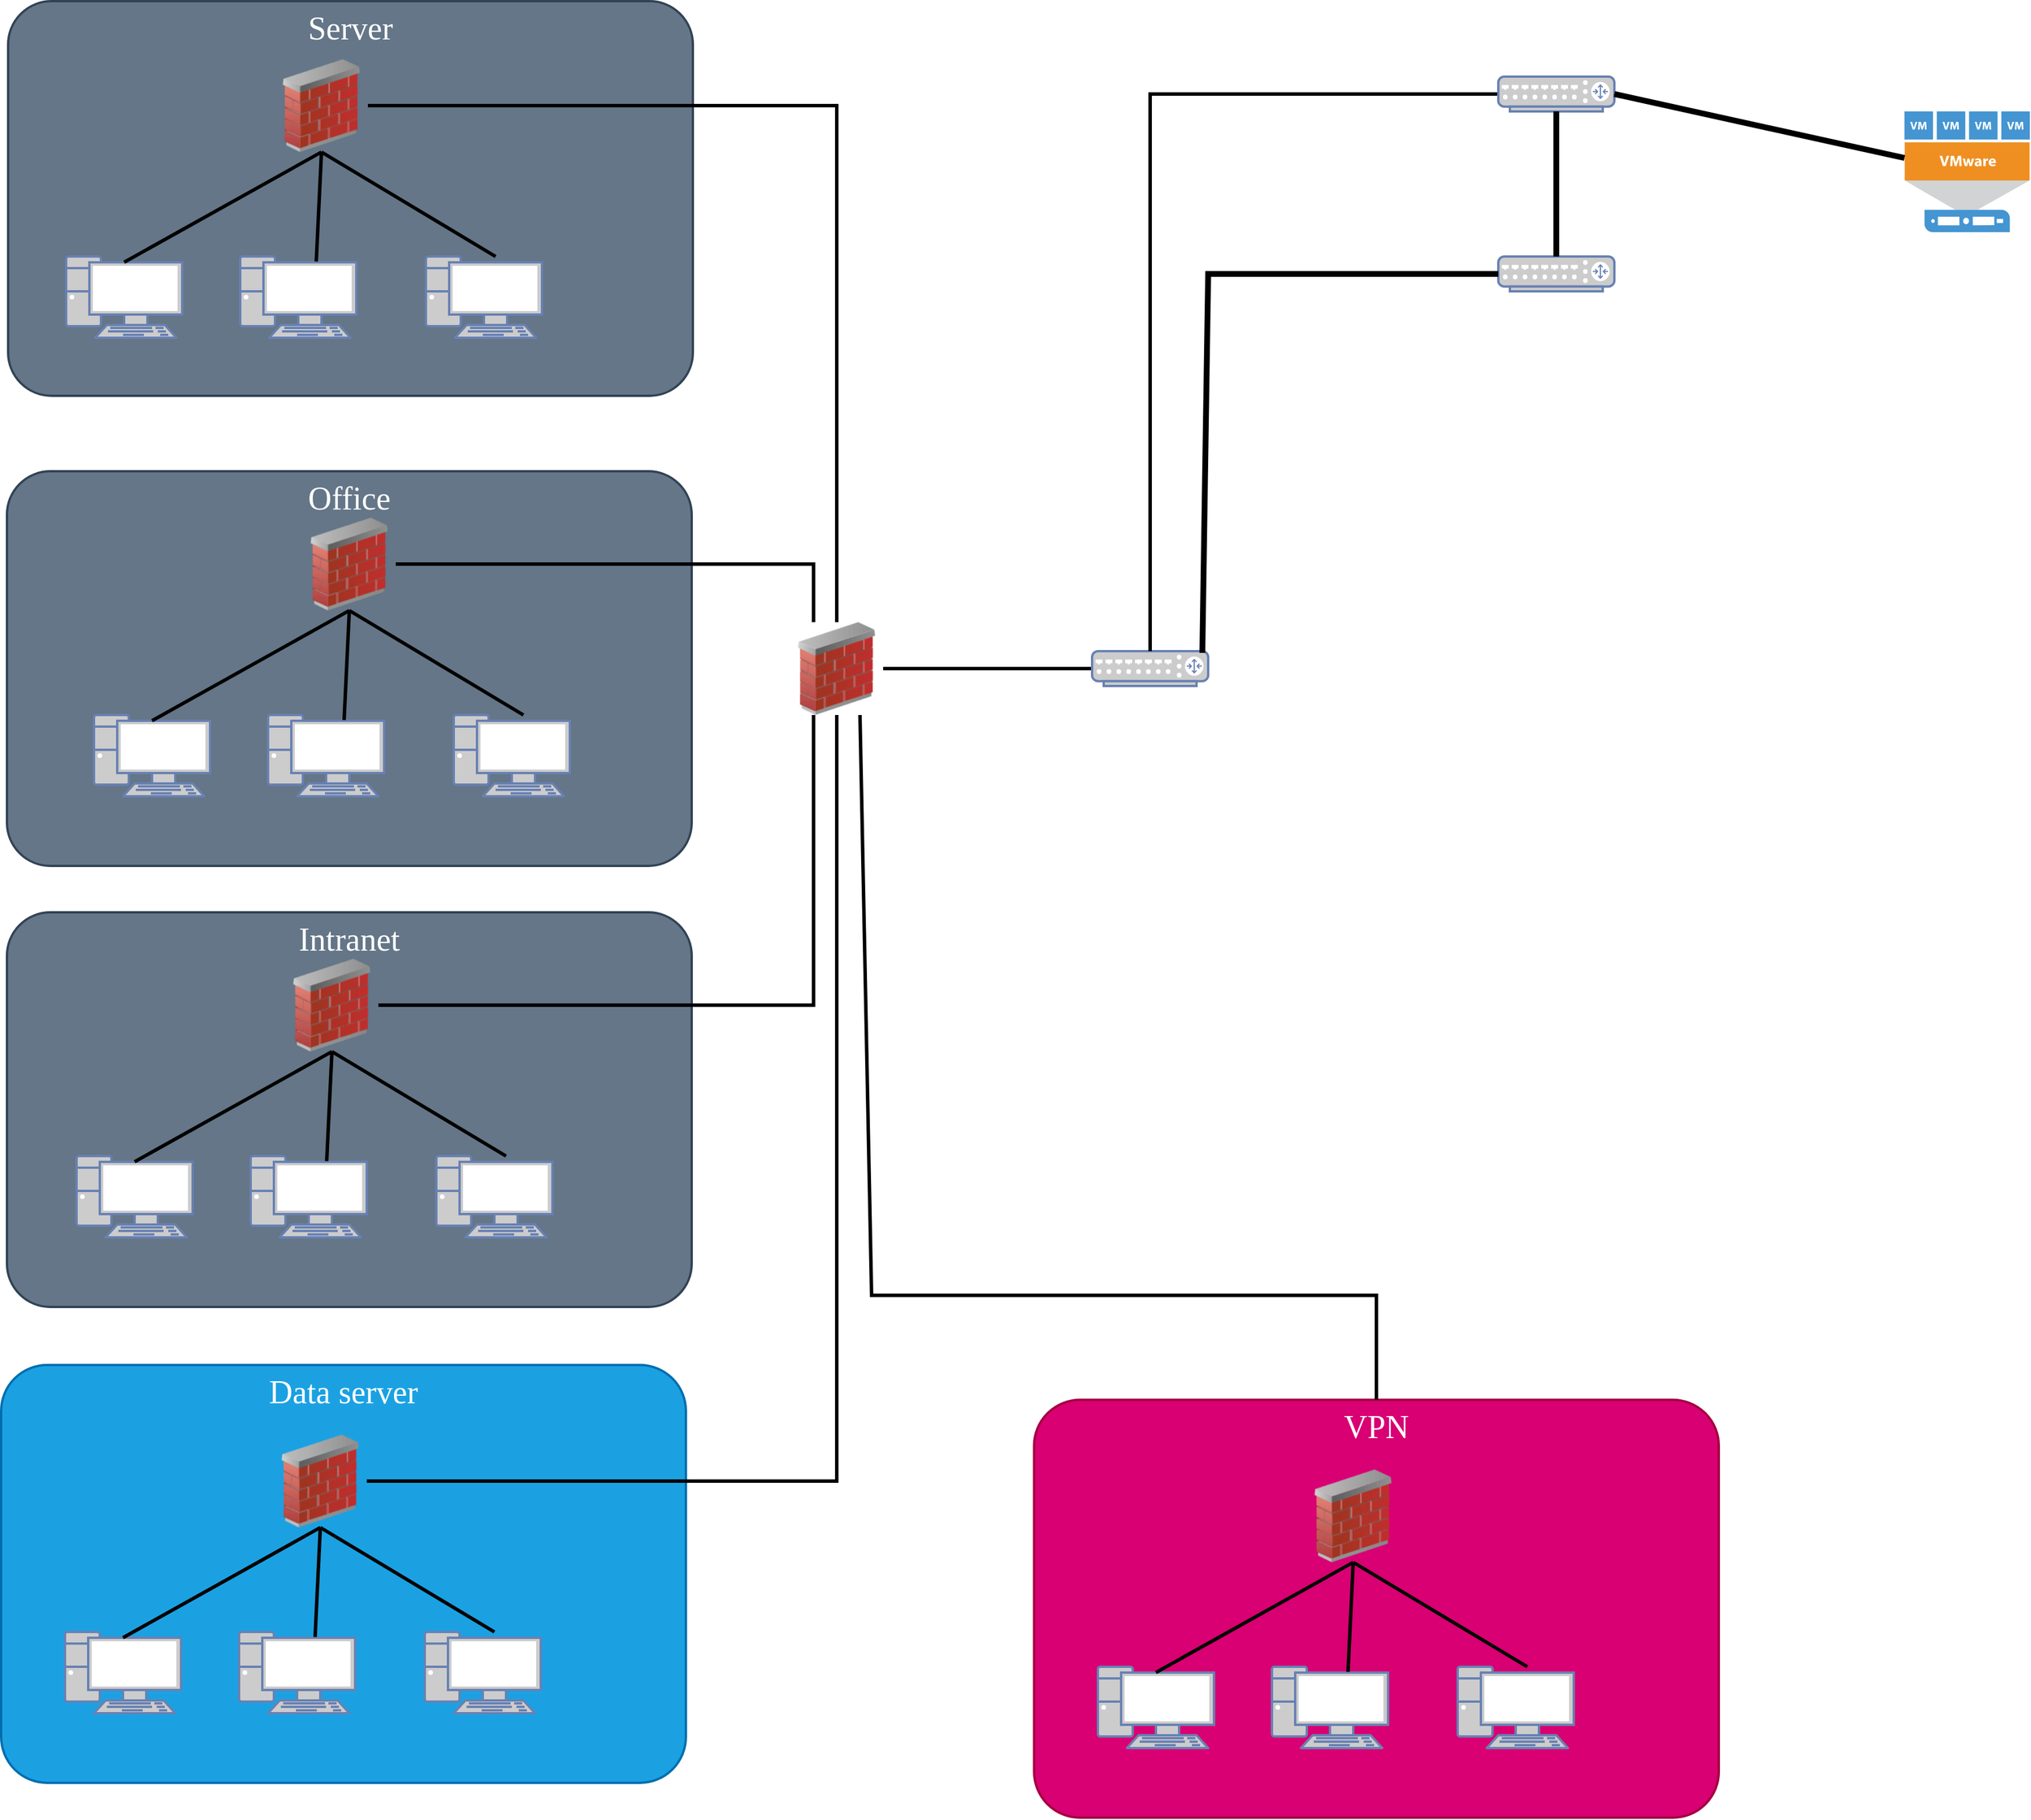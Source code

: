 <mxfile>
    <diagram name="Page-1" id="c37626ed-c26b-45fb-9056-f9ebc6bb27b6">
        <mxGraphModel dx="2270" dy="1482" grid="1" gridSize="10" guides="1" tooltips="1" connect="1" arrows="1" fold="1" page="1" pageScale="1" pageWidth="1100" pageHeight="850" background="none" math="0" shadow="0">
            <root>
                <mxCell id="0"/>
                <mxCell id="1" parent="0"/>
                <mxCell id="z0bDpxa67WknkqCjIjLZ-64" value="Server" style="rounded=1;whiteSpace=wrap;html=1;shadow=0;comic=0;strokeColor=#314354;strokeWidth=2;fillColor=#647687;fontFamily=Verdana;fontSize=28;fontColor=#ffffff;align=center;arcSize=11;verticalAlign=top;" parent="1" vertex="1">
                    <mxGeometry x="216" y="5" width="590" height="340" as="geometry"/>
                </mxCell>
                <mxCell id="z0bDpxa67WknkqCjIjLZ-62" value="Office" style="rounded=1;whiteSpace=wrap;html=1;shadow=0;comic=0;strokeColor=#314354;strokeWidth=2;fillColor=#647687;fontFamily=Verdana;fontSize=28;fontColor=#ffffff;align=center;arcSize=11;verticalAlign=top;" parent="1" vertex="1">
                    <mxGeometry x="215" y="410" width="590" height="340" as="geometry"/>
                </mxCell>
                <mxCell id="z0bDpxa67WknkqCjIjLZ-61" value="Intranet" style="rounded=1;whiteSpace=wrap;html=1;shadow=0;comic=0;strokeColor=#314354;strokeWidth=2;fillColor=#647687;fontFamily=Verdana;fontSize=28;fontColor=#ffffff;align=center;arcSize=11;verticalAlign=top;" parent="1" vertex="1">
                    <mxGeometry x="215" y="790" width="590" height="340" as="geometry"/>
                </mxCell>
                <mxCell id="z0bDpxa67WknkqCjIjLZ-60" value="Data server" style="rounded=1;whiteSpace=wrap;html=1;shadow=0;comic=0;strokeColor=#006EAF;strokeWidth=2;fillColor=#1ba1e2;fontFamily=Verdana;fontSize=28;align=center;arcSize=11;verticalAlign=top;fontColor=#ffffff;" parent="1" vertex="1">
                    <mxGeometry x="210" y="1180" width="590" height="360" as="geometry"/>
                </mxCell>
                <mxCell id="z0bDpxa67WknkqCjIjLZ-23" value="" style="image;html=1;image=img/lib/clip_art/networking/Firewall_02_128x128.png" parent="1" vertex="1">
                    <mxGeometry x="446" y="55" width="80" height="80" as="geometry"/>
                </mxCell>
                <mxCell id="z0bDpxa67WknkqCjIjLZ-25" value="" style="endArrow=none;html=1;rounded=0;strokeWidth=3;entryX=0.6;entryY=0;entryDx=0;entryDy=0;entryPerimeter=0;exitX=0.5;exitY=1;exitDx=0;exitDy=0;" parent="1" source="z0bDpxa67WknkqCjIjLZ-23" target="z0bDpxa67WknkqCjIjLZ-26" edge="1">
                    <mxGeometry width="50" height="50" relative="1" as="geometry">
                        <mxPoint x="-420" y="150" as="sourcePoint"/>
                        <mxPoint x="-370" y="210" as="targetPoint"/>
                    </mxGeometry>
                </mxCell>
                <mxCell id="z0bDpxa67WknkqCjIjLZ-26" value="" style="fontColor=#0066CC;verticalAlign=top;verticalLabelPosition=bottom;labelPosition=center;align=center;html=1;fillColor=#CCCCCC;strokeColor=#6881B3;gradientColor=none;gradientDirection=north;strokeWidth=2;shape=mxgraph.networks.pc;rounded=0;shadow=0;comic=0;" parent="1" vertex="1">
                    <mxGeometry x="576.0" y="225" width="100" height="70" as="geometry"/>
                </mxCell>
                <mxCell id="z0bDpxa67WknkqCjIjLZ-28" value="" style="fontColor=#0066CC;verticalAlign=top;verticalLabelPosition=bottom;labelPosition=center;align=center;html=1;fillColor=#CCCCCC;strokeColor=#6881B3;gradientColor=none;gradientDirection=north;strokeWidth=2;shape=mxgraph.networks.pc;rounded=0;shadow=0;comic=0;" parent="1" vertex="1">
                    <mxGeometry x="416.0" y="225" width="100" height="70" as="geometry"/>
                </mxCell>
                <mxCell id="z0bDpxa67WknkqCjIjLZ-29" value="" style="fontColor=#0066CC;verticalAlign=top;verticalLabelPosition=bottom;labelPosition=center;align=center;html=1;fillColor=#CCCCCC;strokeColor=#6881B3;gradientColor=none;gradientDirection=north;strokeWidth=2;shape=mxgraph.networks.pc;rounded=0;shadow=0;comic=0;" parent="1" vertex="1">
                    <mxGeometry x="266.0" y="225" width="100" height="70" as="geometry"/>
                </mxCell>
                <mxCell id="z0bDpxa67WknkqCjIjLZ-30" value="" style="endArrow=none;html=1;rounded=0;strokeWidth=3;entryX=0.5;entryY=0.07;entryDx=0;entryDy=0;entryPerimeter=0;exitX=0.5;exitY=1;exitDx=0;exitDy=0;" parent="1" source="z0bDpxa67WknkqCjIjLZ-23" target="z0bDpxa67WknkqCjIjLZ-29" edge="1">
                    <mxGeometry width="50" height="50" relative="1" as="geometry">
                        <mxPoint x="-650" y="80" as="sourcePoint"/>
                        <mxPoint x="-280" y="250" as="targetPoint"/>
                    </mxGeometry>
                </mxCell>
                <mxCell id="z0bDpxa67WknkqCjIjLZ-31" value="" style="endArrow=none;html=1;rounded=0;strokeWidth=3;exitX=0.5;exitY=1;exitDx=0;exitDy=0;entryX=0.655;entryY=0.062;entryDx=0;entryDy=0;entryPerimeter=0;" parent="1" source="z0bDpxa67WknkqCjIjLZ-23" target="z0bDpxa67WknkqCjIjLZ-28" edge="1">
                    <mxGeometry width="50" height="50" relative="1" as="geometry">
                        <mxPoint x="-650" y="80" as="sourcePoint"/>
                        <mxPoint x="-540" y="240" as="targetPoint"/>
                    </mxGeometry>
                </mxCell>
                <mxCell id="z0bDpxa67WknkqCjIjLZ-32" value="" style="image;html=1;image=img/lib/clip_art/networking/Firewall_02_128x128.png" parent="1" vertex="1">
                    <mxGeometry x="890" y="540" width="80" height="80" as="geometry"/>
                </mxCell>
                <mxCell id="z0bDpxa67WknkqCjIjLZ-33" value="" style="image;html=1;image=img/lib/clip_art/networking/Firewall_02_128x128.png" parent="1" vertex="1">
                    <mxGeometry x="470" y="450" width="80" height="80" as="geometry"/>
                </mxCell>
                <mxCell id="z0bDpxa67WknkqCjIjLZ-34" value="" style="endArrow=none;html=1;rounded=0;strokeWidth=3;entryX=0.6;entryY=0;entryDx=0;entryDy=0;entryPerimeter=0;exitX=0.5;exitY=1;exitDx=0;exitDy=0;" parent="1" source="z0bDpxa67WknkqCjIjLZ-33" target="z0bDpxa67WknkqCjIjLZ-35" edge="1">
                    <mxGeometry width="50" height="50" relative="1" as="geometry">
                        <mxPoint x="255" y="440" as="sourcePoint"/>
                        <mxPoint x="305" y="500" as="targetPoint"/>
                    </mxGeometry>
                </mxCell>
                <mxCell id="z0bDpxa67WknkqCjIjLZ-35" value="" style="fontColor=#0066CC;verticalAlign=top;verticalLabelPosition=bottom;labelPosition=center;align=center;html=1;fillColor=#CCCCCC;strokeColor=#6881B3;gradientColor=none;gradientDirection=north;strokeWidth=2;shape=mxgraph.networks.pc;rounded=0;shadow=0;comic=0;" parent="1" vertex="1">
                    <mxGeometry x="600.0" y="620" width="100" height="70" as="geometry"/>
                </mxCell>
                <mxCell id="z0bDpxa67WknkqCjIjLZ-36" value="" style="fontColor=#0066CC;verticalAlign=top;verticalLabelPosition=bottom;labelPosition=center;align=center;html=1;fillColor=#CCCCCC;strokeColor=#6881B3;gradientColor=none;gradientDirection=north;strokeWidth=2;shape=mxgraph.networks.pc;rounded=0;shadow=0;comic=0;" parent="1" vertex="1">
                    <mxGeometry x="440.0" y="620" width="100" height="70" as="geometry"/>
                </mxCell>
                <mxCell id="z0bDpxa67WknkqCjIjLZ-37" value="" style="fontColor=#0066CC;verticalAlign=top;verticalLabelPosition=bottom;labelPosition=center;align=center;html=1;fillColor=#CCCCCC;strokeColor=#6881B3;gradientColor=none;gradientDirection=north;strokeWidth=2;shape=mxgraph.networks.pc;rounded=0;shadow=0;comic=0;" parent="1" vertex="1">
                    <mxGeometry x="290.0" y="620" width="100" height="70" as="geometry"/>
                </mxCell>
                <mxCell id="z0bDpxa67WknkqCjIjLZ-38" value="" style="endArrow=none;html=1;rounded=0;strokeWidth=3;entryX=0.5;entryY=0.07;entryDx=0;entryDy=0;entryPerimeter=0;exitX=0.5;exitY=1;exitDx=0;exitDy=0;" parent="1" source="z0bDpxa67WknkqCjIjLZ-33" target="z0bDpxa67WknkqCjIjLZ-37" edge="1">
                    <mxGeometry width="50" height="50" relative="1" as="geometry">
                        <mxPoint x="25" y="370" as="sourcePoint"/>
                        <mxPoint x="395" y="540" as="targetPoint"/>
                    </mxGeometry>
                </mxCell>
                <mxCell id="z0bDpxa67WknkqCjIjLZ-39" value="" style="endArrow=none;html=1;rounded=0;strokeWidth=3;exitX=0.5;exitY=1;exitDx=0;exitDy=0;entryX=0.655;entryY=0.062;entryDx=0;entryDy=0;entryPerimeter=0;" parent="1" source="z0bDpxa67WknkqCjIjLZ-33" target="z0bDpxa67WknkqCjIjLZ-36" edge="1">
                    <mxGeometry width="50" height="50" relative="1" as="geometry">
                        <mxPoint x="25" y="370" as="sourcePoint"/>
                        <mxPoint x="135" y="530" as="targetPoint"/>
                    </mxGeometry>
                </mxCell>
                <mxCell id="z0bDpxa67WknkqCjIjLZ-40" value="" style="image;html=1;image=img/lib/clip_art/networking/Firewall_02_128x128.png" parent="1" vertex="1">
                    <mxGeometry x="455" y="830" width="80" height="80" as="geometry"/>
                </mxCell>
                <mxCell id="z0bDpxa67WknkqCjIjLZ-41" value="" style="endArrow=none;html=1;rounded=0;strokeWidth=3;entryX=0.6;entryY=0;entryDx=0;entryDy=0;entryPerimeter=0;exitX=0.5;exitY=1;exitDx=0;exitDy=0;" parent="1" source="z0bDpxa67WknkqCjIjLZ-40" target="z0bDpxa67WknkqCjIjLZ-42" edge="1">
                    <mxGeometry width="50" height="50" relative="1" as="geometry">
                        <mxPoint x="250" y="730" as="sourcePoint"/>
                        <mxPoint x="300" y="790" as="targetPoint"/>
                    </mxGeometry>
                </mxCell>
                <mxCell id="z0bDpxa67WknkqCjIjLZ-42" value="" style="fontColor=#0066CC;verticalAlign=top;verticalLabelPosition=bottom;labelPosition=center;align=center;html=1;fillColor=#CCCCCC;strokeColor=#6881B3;gradientColor=none;gradientDirection=north;strokeWidth=2;shape=mxgraph.networks.pc;rounded=0;shadow=0;comic=0;" parent="1" vertex="1">
                    <mxGeometry x="585.0" y="1000" width="100" height="70" as="geometry"/>
                </mxCell>
                <mxCell id="z0bDpxa67WknkqCjIjLZ-43" value="" style="fontColor=#0066CC;verticalAlign=top;verticalLabelPosition=bottom;labelPosition=center;align=center;html=1;fillColor=#CCCCCC;strokeColor=#6881B3;gradientColor=none;gradientDirection=north;strokeWidth=2;shape=mxgraph.networks.pc;rounded=0;shadow=0;comic=0;" parent="1" vertex="1">
                    <mxGeometry x="425.0" y="1000" width="100" height="70" as="geometry"/>
                </mxCell>
                <mxCell id="z0bDpxa67WknkqCjIjLZ-44" value="" style="fontColor=#0066CC;verticalAlign=top;verticalLabelPosition=bottom;labelPosition=center;align=center;html=1;fillColor=#CCCCCC;strokeColor=#6881B3;gradientColor=none;gradientDirection=north;strokeWidth=2;shape=mxgraph.networks.pc;rounded=0;shadow=0;comic=0;" parent="1" vertex="1">
                    <mxGeometry x="275.0" y="1000" width="100" height="70" as="geometry"/>
                </mxCell>
                <mxCell id="z0bDpxa67WknkqCjIjLZ-45" value="" style="endArrow=none;html=1;rounded=0;strokeWidth=3;entryX=0.5;entryY=0.07;entryDx=0;entryDy=0;entryPerimeter=0;exitX=0.5;exitY=1;exitDx=0;exitDy=0;" parent="1" source="z0bDpxa67WknkqCjIjLZ-40" target="z0bDpxa67WknkqCjIjLZ-44" edge="1">
                    <mxGeometry width="50" height="50" relative="1" as="geometry">
                        <mxPoint x="20" y="660" as="sourcePoint"/>
                        <mxPoint x="390" y="830" as="targetPoint"/>
                    </mxGeometry>
                </mxCell>
                <mxCell id="z0bDpxa67WknkqCjIjLZ-46" value="" style="endArrow=none;html=1;rounded=0;strokeWidth=3;exitX=0.5;exitY=1;exitDx=0;exitDy=0;entryX=0.655;entryY=0.062;entryDx=0;entryDy=0;entryPerimeter=0;" parent="1" source="z0bDpxa67WknkqCjIjLZ-40" target="z0bDpxa67WknkqCjIjLZ-43" edge="1">
                    <mxGeometry width="50" height="50" relative="1" as="geometry">
                        <mxPoint x="20" y="660" as="sourcePoint"/>
                        <mxPoint x="130" y="820" as="targetPoint"/>
                    </mxGeometry>
                </mxCell>
                <mxCell id="z0bDpxa67WknkqCjIjLZ-47" value="" style="image;html=1;image=img/lib/clip_art/networking/Firewall_02_128x128.png" parent="1" vertex="1">
                    <mxGeometry x="445" y="1240" width="80" height="80" as="geometry"/>
                </mxCell>
                <mxCell id="z0bDpxa67WknkqCjIjLZ-48" value="" style="endArrow=none;html=1;rounded=0;strokeWidth=3;entryX=0.6;entryY=0;entryDx=0;entryDy=0;entryPerimeter=0;exitX=0.5;exitY=1;exitDx=0;exitDy=0;" parent="1" source="z0bDpxa67WknkqCjIjLZ-47" target="z0bDpxa67WknkqCjIjLZ-49" edge="1">
                    <mxGeometry width="50" height="50" relative="1" as="geometry">
                        <mxPoint x="250" y="1020" as="sourcePoint"/>
                        <mxPoint x="300" y="1080" as="targetPoint"/>
                    </mxGeometry>
                </mxCell>
                <mxCell id="z0bDpxa67WknkqCjIjLZ-49" value="" style="fontColor=#0066CC;verticalAlign=top;verticalLabelPosition=bottom;labelPosition=center;align=center;html=1;fillColor=#CCCCCC;strokeColor=#6881B3;gradientColor=none;gradientDirection=north;strokeWidth=2;shape=mxgraph.networks.pc;rounded=0;shadow=0;comic=0;" parent="1" vertex="1">
                    <mxGeometry x="575.0" y="1410" width="100" height="70" as="geometry"/>
                </mxCell>
                <mxCell id="z0bDpxa67WknkqCjIjLZ-50" value="" style="fontColor=#0066CC;verticalAlign=top;verticalLabelPosition=bottom;labelPosition=center;align=center;html=1;fillColor=#CCCCCC;strokeColor=#6881B3;gradientColor=none;gradientDirection=north;strokeWidth=2;shape=mxgraph.networks.pc;rounded=0;shadow=0;comic=0;" parent="1" vertex="1">
                    <mxGeometry x="415.0" y="1410" width="100" height="70" as="geometry"/>
                </mxCell>
                <mxCell id="z0bDpxa67WknkqCjIjLZ-51" value="" style="fontColor=#0066CC;verticalAlign=top;verticalLabelPosition=bottom;labelPosition=center;align=center;html=1;fillColor=#CCCCCC;strokeColor=#6881B3;gradientColor=none;gradientDirection=north;strokeWidth=2;shape=mxgraph.networks.pc;rounded=0;shadow=0;comic=0;" parent="1" vertex="1">
                    <mxGeometry x="265.0" y="1410" width="100" height="70" as="geometry"/>
                </mxCell>
                <mxCell id="z0bDpxa67WknkqCjIjLZ-52" value="" style="endArrow=none;html=1;rounded=0;strokeWidth=3;entryX=0.5;entryY=0.07;entryDx=0;entryDy=0;entryPerimeter=0;exitX=0.5;exitY=1;exitDx=0;exitDy=0;" parent="1" source="z0bDpxa67WknkqCjIjLZ-47" target="z0bDpxa67WknkqCjIjLZ-51" edge="1">
                    <mxGeometry width="50" height="50" relative="1" as="geometry">
                        <mxPoint x="20" y="950" as="sourcePoint"/>
                        <mxPoint x="390" y="1120" as="targetPoint"/>
                    </mxGeometry>
                </mxCell>
                <mxCell id="z0bDpxa67WknkqCjIjLZ-53" value="" style="endArrow=none;html=1;rounded=0;strokeWidth=3;exitX=0.5;exitY=1;exitDx=0;exitDy=0;entryX=0.655;entryY=0.062;entryDx=0;entryDy=0;entryPerimeter=0;" parent="1" source="z0bDpxa67WknkqCjIjLZ-47" target="z0bDpxa67WknkqCjIjLZ-50" edge="1">
                    <mxGeometry width="50" height="50" relative="1" as="geometry">
                        <mxPoint x="20" y="950" as="sourcePoint"/>
                        <mxPoint x="130" y="1110" as="targetPoint"/>
                    </mxGeometry>
                </mxCell>
                <mxCell id="z0bDpxa67WknkqCjIjLZ-56" value="" style="endArrow=none;html=1;rounded=0;strokeWidth=3;exitX=1;exitY=0.5;exitDx=0;exitDy=0;entryX=0.5;entryY=0;entryDx=0;entryDy=0;" parent="1" source="z0bDpxa67WknkqCjIjLZ-23" target="z0bDpxa67WknkqCjIjLZ-32" edge="1">
                    <mxGeometry width="50" height="50" relative="1" as="geometry">
                        <mxPoint x="640" y="80" as="sourcePoint"/>
                        <mxPoint x="920" y="90" as="targetPoint"/>
                        <Array as="points">
                            <mxPoint x="930" y="95"/>
                        </Array>
                    </mxGeometry>
                </mxCell>
                <mxCell id="z0bDpxa67WknkqCjIjLZ-57" value="" style="endArrow=none;html=1;rounded=0;strokeWidth=3;exitX=1;exitY=0.5;exitDx=0;exitDy=0;entryX=0.25;entryY=0;entryDx=0;entryDy=0;" parent="1" source="z0bDpxa67WknkqCjIjLZ-33" target="z0bDpxa67WknkqCjIjLZ-32" edge="1">
                    <mxGeometry width="50" height="50" relative="1" as="geometry">
                        <mxPoint x="630" y="390" as="sourcePoint"/>
                        <mxPoint x="900" y="390" as="targetPoint"/>
                        <Array as="points">
                            <mxPoint x="910" y="490"/>
                        </Array>
                    </mxGeometry>
                </mxCell>
                <mxCell id="z0bDpxa67WknkqCjIjLZ-58" value="" style="endArrow=none;html=1;rounded=0;strokeWidth=3;exitX=1;exitY=0.5;exitDx=0;exitDy=0;entryX=0.25;entryY=1;entryDx=0;entryDy=0;" parent="1" source="z0bDpxa67WknkqCjIjLZ-40" target="z0bDpxa67WknkqCjIjLZ-32" edge="1">
                    <mxGeometry width="50" height="50" relative="1" as="geometry">
                        <mxPoint x="630" y="700" as="sourcePoint"/>
                        <mxPoint x="920" y="680" as="targetPoint"/>
                        <Array as="points">
                            <mxPoint x="910" y="870"/>
                        </Array>
                    </mxGeometry>
                </mxCell>
                <mxCell id="z0bDpxa67WknkqCjIjLZ-59" value="" style="endArrow=none;html=1;rounded=0;strokeWidth=3;exitX=1;exitY=0.5;exitDx=0;exitDy=0;entryX=0.5;entryY=1;entryDx=0;entryDy=0;" parent="1" source="z0bDpxa67WknkqCjIjLZ-47" target="z0bDpxa67WknkqCjIjLZ-32" edge="1">
                    <mxGeometry width="50" height="50" relative="1" as="geometry">
                        <mxPoint x="600" y="950" as="sourcePoint"/>
                        <mxPoint x="940" y="970" as="targetPoint"/>
                        <Array as="points">
                            <mxPoint x="930" y="1280"/>
                        </Array>
                    </mxGeometry>
                </mxCell>
                <mxCell id="z0bDpxa67WknkqCjIjLZ-65" value="" style="endArrow=none;html=1;rounded=0;strokeWidth=3;exitX=1;exitY=0.5;exitDx=0;exitDy=0;entryX=0;entryY=0.5;entryDx=0;entryDy=0;entryPerimeter=0;" parent="1" source="z0bDpxa67WknkqCjIjLZ-32" target="z0bDpxa67WknkqCjIjLZ-66" edge="1">
                    <mxGeometry width="50" height="50" relative="1" as="geometry">
                        <mxPoint x="730" y="600" as="sourcePoint"/>
                        <mxPoint x="1100" y="600" as="targetPoint"/>
                    </mxGeometry>
                </mxCell>
                <mxCell id="z0bDpxa67WknkqCjIjLZ-66" value="" style="fontColor=#0066CC;verticalAlign=top;verticalLabelPosition=bottom;labelPosition=center;align=center;html=1;fillColor=#CCCCCC;strokeColor=#6881B3;gradientColor=none;gradientDirection=north;strokeWidth=2;shape=mxgraph.networks.router;rounded=0;shadow=0;comic=0;" parent="1" vertex="1">
                    <mxGeometry x="1150" y="565" width="100" height="30" as="geometry"/>
                </mxCell>
                <mxCell id="z0bDpxa67WknkqCjIjLZ-71" value="" style="endArrow=none;html=1;rounded=0;strokeWidth=3;exitX=0.5;exitY=0;exitDx=0;exitDy=0;exitPerimeter=0;entryX=0;entryY=0.5;entryDx=0;entryDy=0;entryPerimeter=0;" parent="1" source="z0bDpxa67WknkqCjIjLZ-66" target="z0bDpxa67WknkqCjIjLZ-85" edge="1">
                    <mxGeometry width="50" height="50" relative="1" as="geometry">
                        <mxPoint x="1300" y="520" as="sourcePoint"/>
                        <mxPoint x="1200" y="90" as="targetPoint"/>
                        <Array as="points">
                            <mxPoint x="1200" y="85"/>
                        </Array>
                    </mxGeometry>
                </mxCell>
                <mxCell id="z0bDpxa67WknkqCjIjLZ-85" value="" style="fontColor=#0066CC;verticalAlign=top;verticalLabelPosition=bottom;labelPosition=center;align=center;html=1;fillColor=#CCCCCC;strokeColor=#6881B3;gradientColor=none;gradientDirection=north;strokeWidth=2;shape=mxgraph.networks.router;rounded=0;shadow=0;comic=0;" parent="1" vertex="1">
                    <mxGeometry x="1500" y="70" width="100" height="30" as="geometry"/>
                </mxCell>
                <mxCell id="z0bDpxa67WknkqCjIjLZ-86" value="" style="fontColor=#0066CC;verticalAlign=top;verticalLabelPosition=bottom;labelPosition=center;align=center;html=1;fillColor=#CCCCCC;strokeColor=#6881B3;gradientColor=none;gradientDirection=north;strokeWidth=2;shape=mxgraph.networks.router;rounded=0;shadow=0;comic=0;" parent="1" vertex="1">
                    <mxGeometry x="1500" y="225" width="100" height="30" as="geometry"/>
                </mxCell>
                <mxCell id="z0bDpxa67WknkqCjIjLZ-87" value="" style="pointerEvents=1;shadow=0;dashed=0;html=1;strokeColor=none;fillColor=#4495D1;labelPosition=center;verticalLabelPosition=bottom;verticalAlign=top;align=center;outlineConnect=0;shape=mxgraph.veeam.vmware_host;" parent="1" vertex="1">
                    <mxGeometry x="1850" y="100" width="108" height="104" as="geometry"/>
                </mxCell>
                <mxCell id="z0bDpxa67WknkqCjIjLZ-89" value="" style="endArrow=none;html=1;rounded=0;strokeWidth=5;exitX=1;exitY=0.5;exitDx=0;exitDy=0;exitPerimeter=0;" parent="1" source="z0bDpxa67WknkqCjIjLZ-85" target="z0bDpxa67WknkqCjIjLZ-87" edge="1">
                    <mxGeometry width="50" height="50" relative="1" as="geometry">
                        <mxPoint x="1730" y="200" as="sourcePoint"/>
                        <mxPoint x="1780" y="150" as="targetPoint"/>
                    </mxGeometry>
                </mxCell>
                <mxCell id="3" value="" style="endArrow=none;html=1;rounded=0;strokeWidth=5;exitX=0.95;exitY=0.05;exitDx=0;exitDy=0;exitPerimeter=0;entryX=0;entryY=0.5;entryDx=0;entryDy=0;entryPerimeter=0;" edge="1" parent="1" source="z0bDpxa67WknkqCjIjLZ-66" target="z0bDpxa67WknkqCjIjLZ-86">
                    <mxGeometry width="50" height="50" relative="1" as="geometry">
                        <mxPoint x="1250" y="520" as="sourcePoint"/>
                        <mxPoint x="1360" y="230" as="targetPoint"/>
                        <Array as="points">
                            <mxPoint x="1250" y="240"/>
                        </Array>
                    </mxGeometry>
                </mxCell>
                <mxCell id="7" value="" style="endArrow=none;html=1;rounded=0;strokeWidth=5;entryX=0.5;entryY=0;entryDx=0;entryDy=0;entryPerimeter=0;exitX=0.5;exitY=1;exitDx=0;exitDy=0;exitPerimeter=0;" edge="1" parent="1" source="z0bDpxa67WknkqCjIjLZ-85" target="z0bDpxa67WknkqCjIjLZ-86">
                    <mxGeometry width="50" height="50" relative="1" as="geometry">
                        <mxPoint x="1260" y="590" as="sourcePoint"/>
                        <mxPoint x="1750" y="400" as="targetPoint"/>
                    </mxGeometry>
                </mxCell>
                <mxCell id="9" value="VPN" style="rounded=1;whiteSpace=wrap;html=1;shadow=0;comic=0;strokeColor=#A50040;strokeWidth=2;fillColor=#d80073;fontFamily=Verdana;fontSize=28;align=center;arcSize=11;verticalAlign=top;fontColor=#ffffff;" vertex="1" parent="1">
                    <mxGeometry x="1100" y="1210" width="590" height="360" as="geometry"/>
                </mxCell>
                <mxCell id="10" value="" style="image;html=1;image=img/lib/clip_art/networking/Firewall_02_128x128.png" vertex="1" parent="1">
                    <mxGeometry x="1335" y="1270" width="80" height="80" as="geometry"/>
                </mxCell>
                <mxCell id="11" value="" style="endArrow=none;html=1;rounded=0;strokeWidth=3;entryX=0.6;entryY=0;entryDx=0;entryDy=0;entryPerimeter=0;exitX=0.5;exitY=1;exitDx=0;exitDy=0;" edge="1" parent="1" source="10" target="12">
                    <mxGeometry width="50" height="50" relative="1" as="geometry">
                        <mxPoint x="1140" y="1050" as="sourcePoint"/>
                        <mxPoint x="1190" y="1110" as="targetPoint"/>
                    </mxGeometry>
                </mxCell>
                <mxCell id="12" value="" style="fontColor=#0066CC;verticalAlign=top;verticalLabelPosition=bottom;labelPosition=center;align=center;html=1;fillColor=#CCCCCC;strokeColor=#6881B3;gradientColor=none;gradientDirection=north;strokeWidth=2;shape=mxgraph.networks.pc;rounded=0;shadow=0;comic=0;" vertex="1" parent="1">
                    <mxGeometry x="1465.0" y="1440" width="100" height="70" as="geometry"/>
                </mxCell>
                <mxCell id="13" value="" style="fontColor=#0066CC;verticalAlign=top;verticalLabelPosition=bottom;labelPosition=center;align=center;html=1;fillColor=#CCCCCC;strokeColor=#6881B3;gradientColor=none;gradientDirection=north;strokeWidth=2;shape=mxgraph.networks.pc;rounded=0;shadow=0;comic=0;" vertex="1" parent="1">
                    <mxGeometry x="1305.0" y="1440" width="100" height="70" as="geometry"/>
                </mxCell>
                <mxCell id="14" value="" style="fontColor=#0066CC;verticalAlign=top;verticalLabelPosition=bottom;labelPosition=center;align=center;html=1;fillColor=#CCCCCC;strokeColor=#6881B3;gradientColor=none;gradientDirection=north;strokeWidth=2;shape=mxgraph.networks.pc;rounded=0;shadow=0;comic=0;" vertex="1" parent="1">
                    <mxGeometry x="1155.0" y="1440" width="100" height="70" as="geometry"/>
                </mxCell>
                <mxCell id="15" value="" style="endArrow=none;html=1;rounded=0;strokeWidth=3;entryX=0.5;entryY=0.07;entryDx=0;entryDy=0;entryPerimeter=0;exitX=0.5;exitY=1;exitDx=0;exitDy=0;" edge="1" parent="1" source="10" target="14">
                    <mxGeometry width="50" height="50" relative="1" as="geometry">
                        <mxPoint x="910" y="980" as="sourcePoint"/>
                        <mxPoint x="1280" y="1150" as="targetPoint"/>
                    </mxGeometry>
                </mxCell>
                <mxCell id="16" value="" style="endArrow=none;html=1;rounded=0;strokeWidth=3;exitX=0.5;exitY=1;exitDx=0;exitDy=0;entryX=0.655;entryY=0.062;entryDx=0;entryDy=0;entryPerimeter=0;" edge="1" parent="1" source="10" target="13">
                    <mxGeometry width="50" height="50" relative="1" as="geometry">
                        <mxPoint x="910" y="980" as="sourcePoint"/>
                        <mxPoint x="1020" y="1140" as="targetPoint"/>
                    </mxGeometry>
                </mxCell>
                <mxCell id="19" value="" style="endArrow=none;html=1;rounded=0;strokeWidth=3;exitX=0.75;exitY=1;exitDx=0;exitDy=0;entryX=0.5;entryY=0;entryDx=0;entryDy=0;" edge="1" parent="1" source="z0bDpxa67WknkqCjIjLZ-32" target="9">
                    <mxGeometry width="50" height="50" relative="1" as="geometry">
                        <mxPoint x="950" y="620" as="sourcePoint"/>
                        <mxPoint x="1395" y="1210" as="targetPoint"/>
                        <Array as="points">
                            <mxPoint x="960" y="1120"/>
                            <mxPoint x="1395" y="1120"/>
                        </Array>
                    </mxGeometry>
                </mxCell>
            </root>
        </mxGraphModel>
    </diagram>
</mxfile>